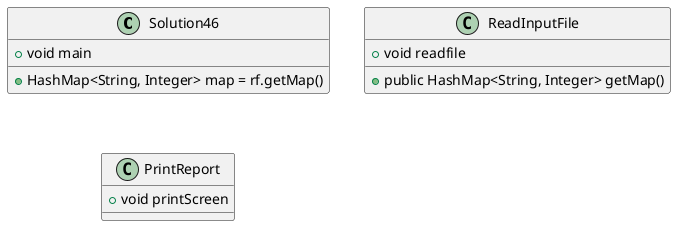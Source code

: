 @startuml
'https://plantuml.com/class-diagram

class Solution46
{
+void main
+HashMap<String, Integer> map = rf.getMap()
}

class ReadInputFile
{
+ void readfile
+public HashMap<String, Integer> getMap()

}

class PrintReport
{
+void printScreen


}
@enduml